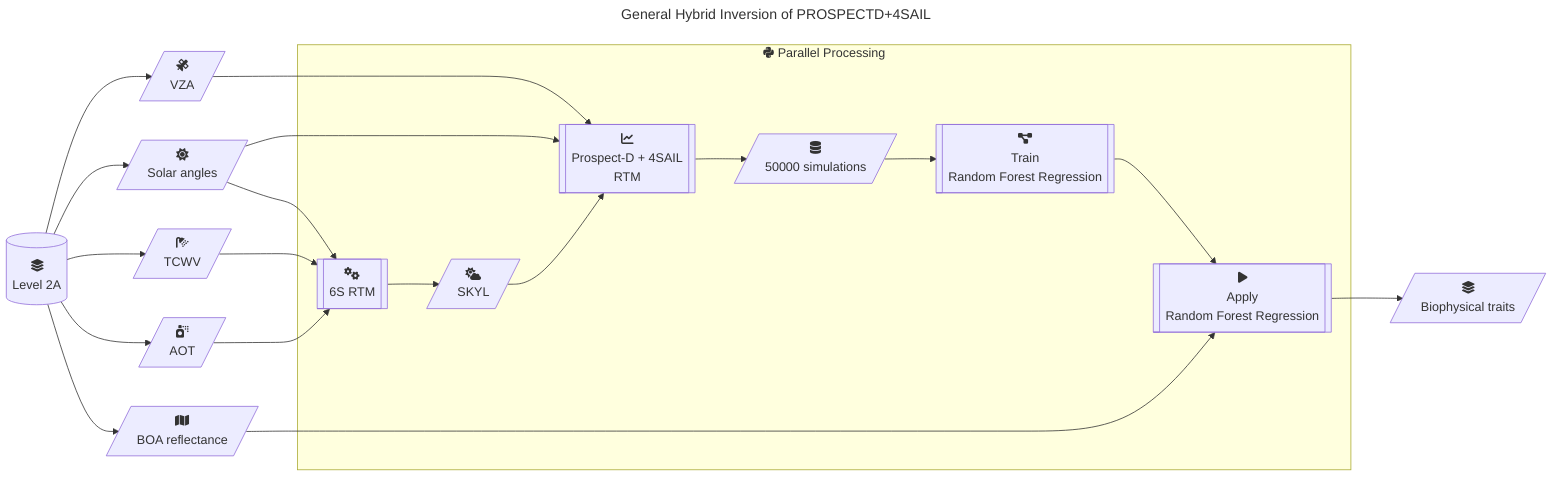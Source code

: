 ---
title: General Hybrid Inversion of PROSPECTD+4SAIL
---
flowchart LR
    s2-l2a[(fa:fa-layer-group \n Level 2A)]
    boa[/fa:fa-map \n BOA reflectance/]
    vza[/fa:fa-satellite \n VZA/]
    sun[/fa:fa-sun \n Solar angles/]
    wvp[/fa:fa-shower \n TCWV/]
    aot[/fa:fa-spray-can \n AOT/]
    6s[[fa:fa-gears \n 6S RTM]]
    click 6s "https://github.com/robintw/Py6S"
    skyl[/fa:fa-cloud-sun \n SKYL/]
    prosail[[fa:fa-chart-line \n Prospect-D + 4SAIL \n RTM]]
    click prosail "https://github.com/hectornieto/pypro4sail"
    simulations[/fa:fa-database \n 50000 simulations/]
    rf_train[[fa:fa-diagram-project \n Train \n Random Forest Regression]]
    click rf "https://scikit-learn.org/stable/modules/generated/sklearn.ensemble.RandomForestRegressor.html"
    rf_apply[[fa:fa-play \n Apply \n Random Forest Regression]]
    s2-l2b[/fa:fa-layer-group \n Biophysical traits/]

    s2-l2a --> boa & vza & wvp & aot & sun
    sun & wvp & aot --> 6s
    vza ----> prosail
    sun --> prosail
    subgraph fab:fa-python Parallel Processing
        6s --> skyl
        skyl --> prosail
        prosail --> simulations
        simulations --> rf_train
        rf_train --> rf_apply
    end
    boa -------> rf_apply
    rf_apply --> s2-l2b